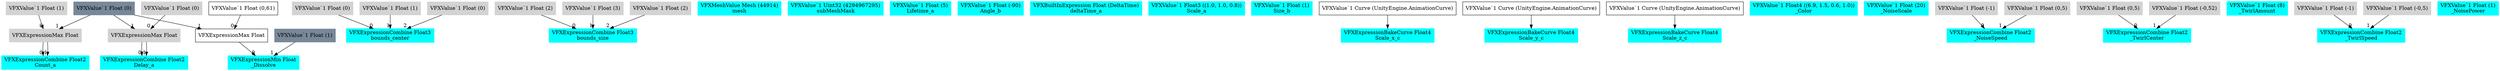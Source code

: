 digraph G {
node0 [shape="box" color="cyan" style="filled" label="VFXExpressionCombine Float2
Count_a"]
node1 [shape="box" color="lightgray" style="filled" label="VFXExpressionMax Float"]
node2 [shape="box" color="lightgray" style="filled" label="VFXValue`1 Float (1)"]
node3 [shape="box" color="lightslategray" style="filled" label="VFXValue`1 Float (0)"]
node4 [shape="box" color="cyan" style="filled" label="VFXExpressionCombine Float2
Delay_a"]
node5 [shape="box" color="lightgray" style="filled" label="VFXExpressionMax Float"]
node6 [shape="box" color="lightgray" style="filled" label="VFXValue`1 Float (0)"]
node7 [shape="box" color="cyan" style="filled" label="VFXExpressionCombine Float3
bounds_center"]
node8 [shape="box" color="lightgray" style="filled" label="VFXValue`1 Float (0)"]
node9 [shape="box" color="lightgray" style="filled" label="VFXValue`1 Float (1)"]
node10 [shape="box" color="lightgray" style="filled" label="VFXValue`1 Float (0)"]
node11 [shape="box" color="cyan" style="filled" label="VFXExpressionCombine Float3
bounds_size"]
node12 [shape="box" color="lightgray" style="filled" label="VFXValue`1 Float (2)"]
node13 [shape="box" color="lightgray" style="filled" label="VFXValue`1 Float (3)"]
node14 [shape="box" color="lightgray" style="filled" label="VFXValue`1 Float (2)"]
node15 [shape="box" color="cyan" style="filled" label="VFXMeshValue Mesh (44914)
mesh"]
node16 [shape="box" color="cyan" style="filled" label="VFXValue`1 Uint32 (4294967295)
subMeshMask"]
node17 [shape="box" color="cyan" style="filled" label="VFXValue`1 Float (5)
Lifetime_a"]
node18 [shape="box" color="cyan" style="filled" label="VFXValue`1 Float (-90)
Angle_b"]
node19 [shape="box" color="cyan" style="filled" label="VFXBuiltInExpression Float (DeltaTime)
deltaTime_a"]
node20 [shape="box" color="cyan" style="filled" label="VFXValue`1 Float3 ((1.0, 1.0, 0.8))
Scale_a"]
node21 [shape="box" color="cyan" style="filled" label="VFXValue`1 Float (1)
Size_b"]
node22 [shape="box" color="cyan" style="filled" label="VFXExpressionBakeCurve Float4
Scale_x_c"]
node23 [shape="box" label="VFXValue`1 Curve (UnityEngine.AnimationCurve)"]
node24 [shape="box" color="cyan" style="filled" label="VFXExpressionBakeCurve Float4
Scale_y_c"]
node25 [shape="box" label="VFXValue`1 Curve (UnityEngine.AnimationCurve)"]
node26 [shape="box" color="cyan" style="filled" label="VFXExpressionBakeCurve Float4
Scale_z_c"]
node27 [shape="box" label="VFXValue`1 Curve (UnityEngine.AnimationCurve)"]
node28 [shape="box" color="cyan" style="filled" label="VFXValue`1 Float4 ((6.9, 1.5, 0.6, 1.0))
_Color"]
node29 [shape="box" color="cyan" style="filled" label="VFXExpressionMin Float
_Dissolve"]
node30 [shape="box" label="VFXExpressionMax Float"]
node31 [shape="box" label="VFXValue`1 Float (0,61)"]
node32 [shape="box" color="lightslategray" style="filled" label="VFXValue`1 Float (1)"]
node33 [shape="box" color="cyan" style="filled" label="VFXValue`1 Float (20)
_NoiseScale"]
node34 [shape="box" color="cyan" style="filled" label="VFXExpressionCombine Float2
_NoiseSpeed"]
node35 [shape="box" color="lightgray" style="filled" label="VFXValue`1 Float (-1)"]
node36 [shape="box" color="lightgray" style="filled" label="VFXValue`1 Float (0,5)"]
node37 [shape="box" color="cyan" style="filled" label="VFXExpressionCombine Float2
_TwirlCenter"]
node38 [shape="box" color="lightgray" style="filled" label="VFXValue`1 Float (0,5)"]
node39 [shape="box" color="lightgray" style="filled" label="VFXValue`1 Float (-0,52)"]
node40 [shape="box" color="cyan" style="filled" label="VFXValue`1 Float (8)
_TwirlAmount"]
node41 [shape="box" color="cyan" style="filled" label="VFXExpressionCombine Float2
_TwirlSpeed"]
node42 [shape="box" color="lightgray" style="filled" label="VFXValue`1 Float (-1)"]
node43 [shape="box" color="lightgray" style="filled" label="VFXValue`1 Float (-0,5)"]
node44 [shape="box" color="cyan" style="filled" label="VFXValue`1 Float (1)
_NoisePower"]
node1 -> node0 [headlabel="0"]
node1 -> node0 [headlabel="1"]
node2 -> node1 [headlabel="0"]
node3 -> node1 [headlabel="1"]
node5 -> node4 [headlabel="0"]
node5 -> node4 [headlabel="1"]
node6 -> node5 [headlabel="0"]
node3 -> node5 [headlabel="1"]
node8 -> node7 [headlabel="0"]
node9 -> node7 [headlabel="1"]
node10 -> node7 [headlabel="2"]
node12 -> node11 [headlabel="0"]
node13 -> node11 [headlabel="1"]
node14 -> node11 [headlabel="2"]
node23 -> node22 
node25 -> node24 
node27 -> node26 
node30 -> node29 [headlabel="0"]
node32 -> node29 [headlabel="1"]
node31 -> node30 [headlabel="0"]
node3 -> node30 [headlabel="1"]
node35 -> node34 [headlabel="0"]
node36 -> node34 [headlabel="1"]
node38 -> node37 [headlabel="0"]
node39 -> node37 [headlabel="1"]
node42 -> node41 [headlabel="0"]
node43 -> node41 [headlabel="1"]
}
